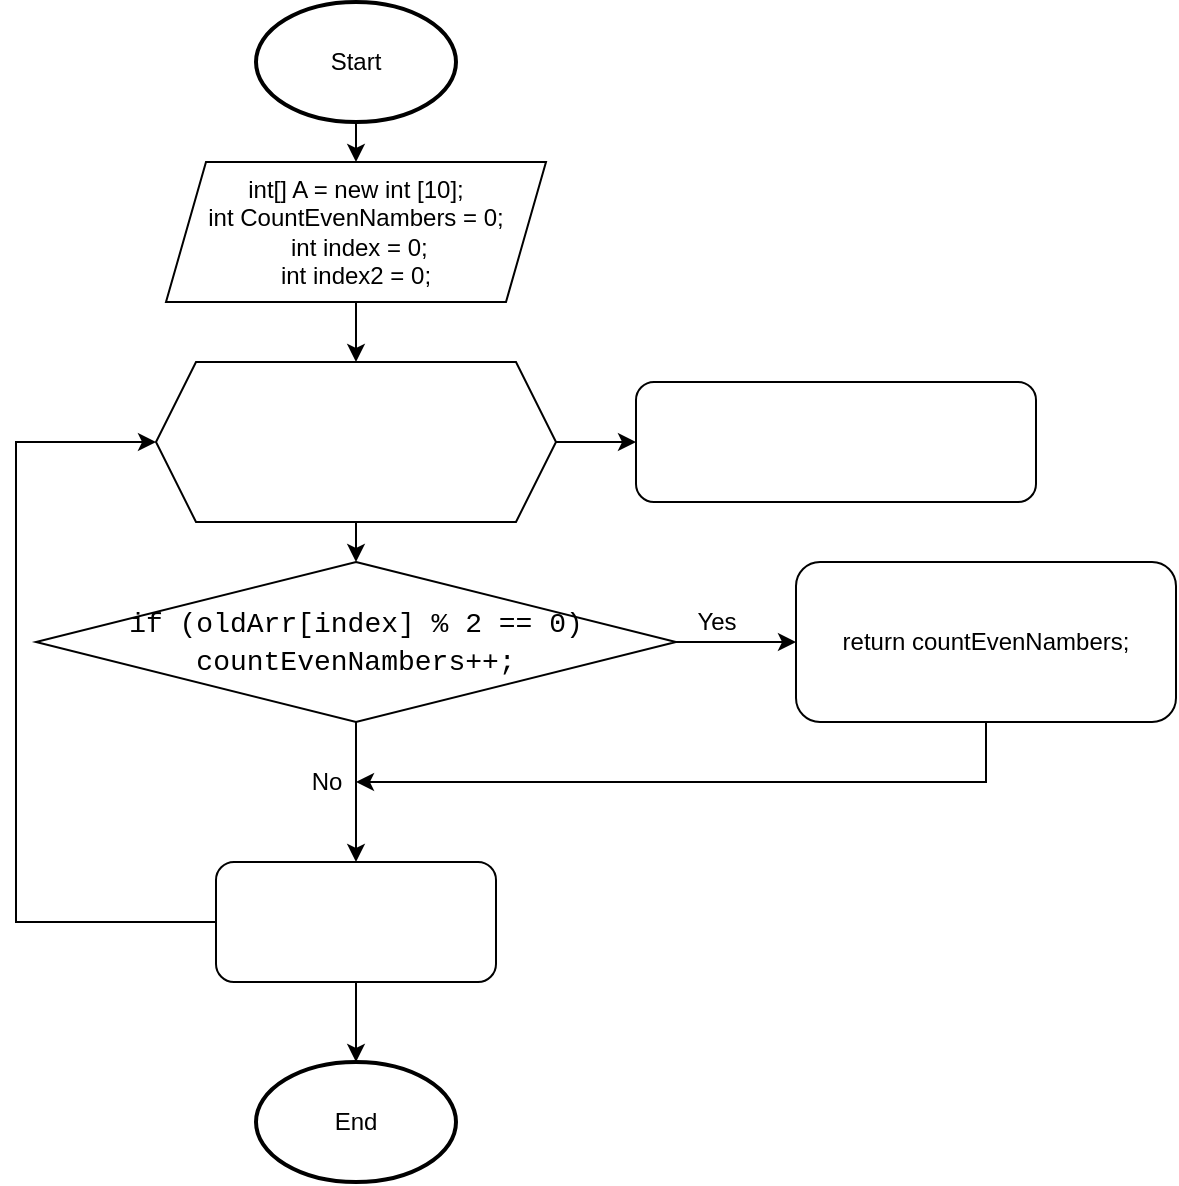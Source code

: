 <mxfile>
    <diagram id="MpeJ2VX9kAHGOajs1W8T" name="Страница 1">
        <mxGraphModel dx="665" dy="377" grid="1" gridSize="10" guides="1" tooltips="1" connect="1" arrows="1" fold="1" page="1" pageScale="1" pageWidth="827" pageHeight="1169" math="0" shadow="0">
            <root>
                <mxCell id="0"/>
                <mxCell id="1" parent="0"/>
                <mxCell id="12" value="" style="edgeStyle=none;html=1;" edge="1" parent="1" source="AN6TsrBVdoUsy3NkQoeV-2" target="4">
                    <mxGeometry relative="1" as="geometry"/>
                </mxCell>
                <mxCell id="AN6TsrBVdoUsy3NkQoeV-2" value="Start" style="strokeWidth=2;html=1;shape=mxgraph.flowchart.start_1;whiteSpace=wrap;" parent="1" vertex="1">
                    <mxGeometry x="150" y="10" width="100" height="60" as="geometry"/>
                </mxCell>
                <mxCell id="AN6TsrBVdoUsy3NkQoeV-3" value="End" style="strokeWidth=2;html=1;shape=mxgraph.flowchart.start_1;whiteSpace=wrap;" parent="1" vertex="1">
                    <mxGeometry x="150" y="540" width="100" height="60" as="geometry"/>
                </mxCell>
                <mxCell id="AN6TsrBVdoUsy3NkQoeV-14" value="" style="edgeStyle=orthogonalEdgeStyle;rounded=0;orthogonalLoop=1;jettySize=auto;html=1;exitX=1;exitY=0.5;exitDx=0;exitDy=0;" parent="1" source="2" edge="1">
                    <mxGeometry relative="1" as="geometry">
                        <mxPoint x="270" y="230" as="sourcePoint"/>
                        <mxPoint x="340" y="230" as="targetPoint"/>
                    </mxGeometry>
                </mxCell>
                <mxCell id="T-LSmcV6Y11xiNoU2TaN-10" value="No" style="text;html=1;align=center;verticalAlign=middle;resizable=0;points=[];autosize=1;strokeColor=none;fillColor=none;" parent="1" vertex="1">
                    <mxGeometry x="170" y="390" width="30" height="20" as="geometry"/>
                </mxCell>
                <mxCell id="T-LSmcV6Y11xiNoU2TaN-12" value="Yes" style="text;html=1;align=center;verticalAlign=middle;resizable=0;points=[];autosize=1;strokeColor=none;fillColor=none;" parent="1" vertex="1">
                    <mxGeometry x="360" y="310" width="40" height="20" as="geometry"/>
                </mxCell>
                <mxCell id="T-LSmcV6Y11xiNoU2TaN-14" style="edgeStyle=orthogonalEdgeStyle;rounded=0;orthogonalLoop=1;jettySize=auto;html=1;entryX=0;entryY=0.5;entryDx=0;entryDy=0;" parent="1" target="2" edge="1">
                    <mxGeometry relative="1" as="geometry">
                        <mxPoint x="110" y="230" as="targetPoint"/>
                        <Array as="points">
                            <mxPoint x="30" y="470"/>
                            <mxPoint x="30" y="230"/>
                        </Array>
                        <mxPoint x="130" y="470" as="sourcePoint"/>
                    </mxGeometry>
                </mxCell>
                <mxCell id="17" value="" style="edgeStyle=none;html=1;" edge="1" parent="1" source="2" target="13">
                    <mxGeometry relative="1" as="geometry"/>
                </mxCell>
                <mxCell id="2" value="" style="shape=hexagon;perimeter=hexagonPerimeter2;whiteSpace=wrap;html=1;fixedSize=1;" vertex="1" parent="1">
                    <mxGeometry x="100" y="190" width="200" height="80" as="geometry"/>
                </mxCell>
                <mxCell id="3" value="" style="rounded=1;whiteSpace=wrap;html=1;" vertex="1" parent="1">
                    <mxGeometry x="340" y="200" width="200" height="60" as="geometry"/>
                </mxCell>
                <mxCell id="11" value="" style="edgeStyle=none;html=1;" edge="1" parent="1" source="4" target="2">
                    <mxGeometry relative="1" as="geometry"/>
                </mxCell>
                <mxCell id="4" value="&lt;span&gt;int[] A = new int [10];&lt;/span&gt;&lt;br&gt;&lt;span&gt;int CountEvenNambers = 0;&lt;/span&gt;&lt;br&gt;&lt;span&gt;&amp;nbsp;int index = 0;&lt;/span&gt;&lt;br&gt;&lt;span&gt;int index2 = 0;&lt;/span&gt;" style="shape=parallelogram;perimeter=parallelogramPerimeter;whiteSpace=wrap;html=1;fixedSize=1;" vertex="1" parent="1">
                    <mxGeometry x="105" y="90" width="190" height="70" as="geometry"/>
                </mxCell>
                <mxCell id="18" value="" style="edgeStyle=none;html=1;" edge="1" parent="1" source="13" target="15">
                    <mxGeometry relative="1" as="geometry"/>
                </mxCell>
                <mxCell id="26" value="" style="edgeStyle=none;html=1;entryX=0;entryY=0.5;entryDx=0;entryDy=0;exitX=1;exitY=0.5;exitDx=0;exitDy=0;" edge="1" parent="1" source="13" target="14">
                    <mxGeometry relative="1" as="geometry">
                        <mxPoint x="440" y="330" as="targetPoint"/>
                    </mxGeometry>
                </mxCell>
                <mxCell id="13" value="&lt;div style=&quot;font-family: &amp;#34;consolas&amp;#34; , &amp;#34;courier new&amp;#34; , monospace ; font-size: 14px ; line-height: 19px&quot;&gt;if (oldArr[index] % 2 == 0)&lt;/div&gt;&lt;div style=&quot;font-family: &amp;#34;consolas&amp;#34; , &amp;#34;courier new&amp;#34; , monospace ; font-size: 14px ; line-height: 19px&quot;&gt;countEvenNambers++;&lt;/div&gt;" style="rhombus;whiteSpace=wrap;html=1;" vertex="1" parent="1">
                    <mxGeometry x="40" y="290" width="320" height="80" as="geometry"/>
                </mxCell>
                <mxCell id="14" value="return countEvenNambers;" style="rounded=1;whiteSpace=wrap;html=1;" vertex="1" parent="1">
                    <mxGeometry x="420" y="290" width="190" height="80" as="geometry"/>
                </mxCell>
                <mxCell id="16" value="" style="edgeStyle=none;html=1;" edge="1" parent="1" source="15" target="AN6TsrBVdoUsy3NkQoeV-3">
                    <mxGeometry relative="1" as="geometry"/>
                </mxCell>
                <mxCell id="15" value="" style="rounded=1;whiteSpace=wrap;html=1;" vertex="1" parent="1">
                    <mxGeometry x="130" y="440" width="140" height="60" as="geometry"/>
                </mxCell>
                <mxCell id="22" style="edgeStyle=orthogonalEdgeStyle;rounded=0;orthogonalLoop=1;jettySize=auto;html=1;exitX=0.5;exitY=1;exitDx=0;exitDy=0;" edge="1" parent="1" source="14">
                    <mxGeometry relative="1" as="geometry">
                        <mxPoint x="200" y="400" as="targetPoint"/>
                        <Array as="points">
                            <mxPoint x="515" y="400"/>
                        </Array>
                        <mxPoint x="610" y="560" as="sourcePoint"/>
                    </mxGeometry>
                </mxCell>
            </root>
        </mxGraphModel>
    </diagram>
</mxfile>